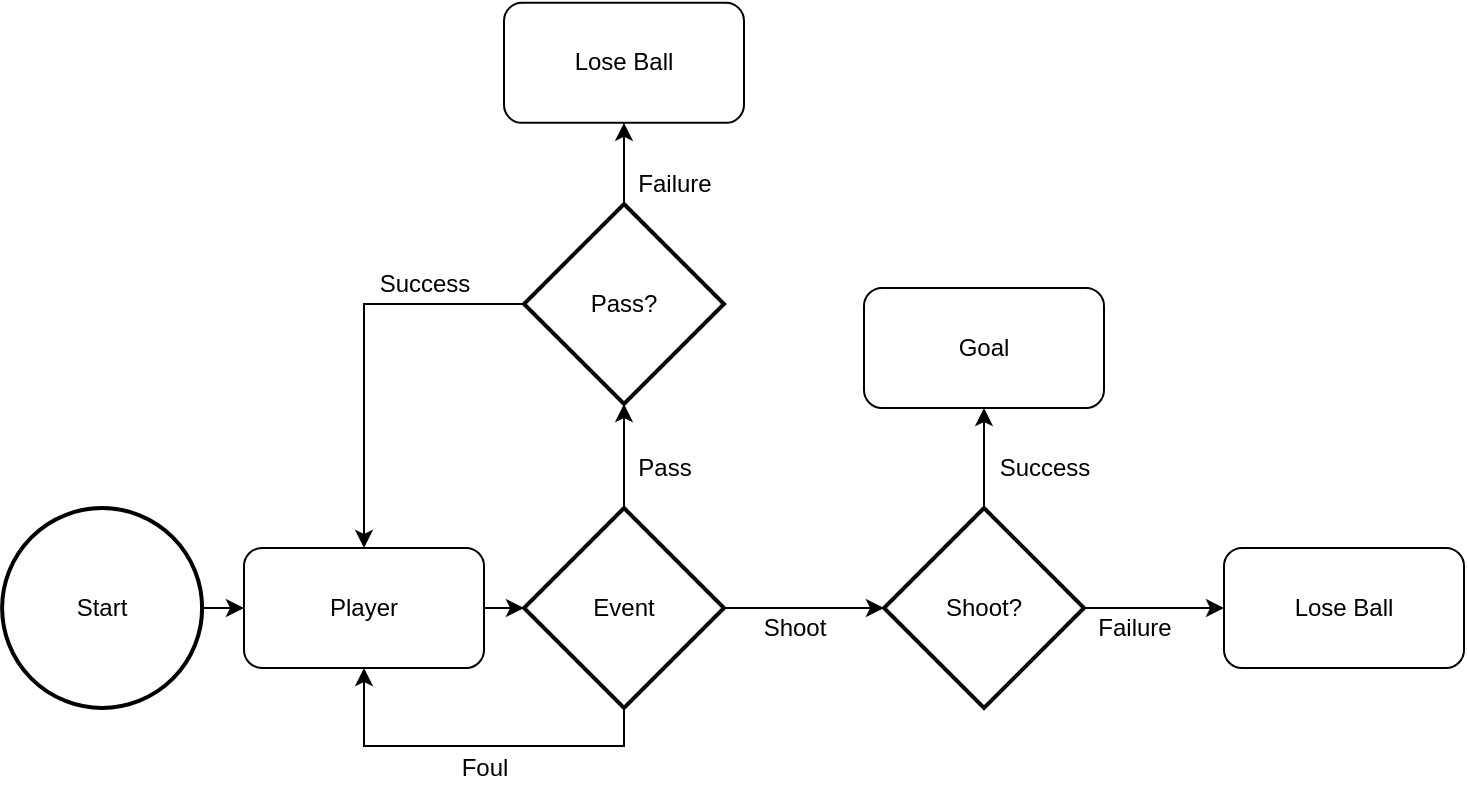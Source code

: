 <mxfile version="12.4.6" type="device"><diagram id="C5RBs43oDa-KdzZeNtuy" name="Page-1"><mxGraphModel dx="2067" dy="1782" grid="1" gridSize="10" guides="1" tooltips="1" connect="1" arrows="1" fold="1" page="1" pageScale="1" pageWidth="827" pageHeight="1169" math="0" shadow="0"><root><mxCell id="WIyWlLk6GJQsqaUBKTNV-0"/><mxCell id="WIyWlLk6GJQsqaUBKTNV-1" parent="WIyWlLk6GJQsqaUBKTNV-0"/><mxCell id="KOctAoSHE02IhSdlLTPY-3" value="" style="edgeStyle=orthogonalEdgeStyle;rounded=0;orthogonalLoop=1;jettySize=auto;html=1;" edge="1" parent="WIyWlLk6GJQsqaUBKTNV-1" source="KOctAoSHE02IhSdlLTPY-1" target="KOctAoSHE02IhSdlLTPY-5"><mxGeometry relative="1" as="geometry"><mxPoint x="179.06" y="270" as="targetPoint"/></mxGeometry></mxCell><mxCell id="KOctAoSHE02IhSdlLTPY-1" value="Start" style="strokeWidth=2;html=1;shape=mxgraph.flowchart.start_2;whiteSpace=wrap;" vertex="1" parent="WIyWlLk6GJQsqaUBKTNV-1"><mxGeometry x="-0.94" y="220" width="100" height="100" as="geometry"/></mxCell><mxCell id="KOctAoSHE02IhSdlLTPY-9" value="" style="edgeStyle=orthogonalEdgeStyle;rounded=0;orthogonalLoop=1;jettySize=auto;html=1;" edge="1" parent="WIyWlLk6GJQsqaUBKTNV-1" source="KOctAoSHE02IhSdlLTPY-5" target="KOctAoSHE02IhSdlLTPY-10"><mxGeometry relative="1" as="geometry"><mxPoint x="380.06" y="270" as="targetPoint"/></mxGeometry></mxCell><mxCell id="KOctAoSHE02IhSdlLTPY-5" value="&lt;div&gt;Player&lt;/div&gt;" style="rounded=1;whiteSpace=wrap;html=1;" vertex="1" parent="WIyWlLk6GJQsqaUBKTNV-1"><mxGeometry x="120" y="240" width="120" height="60" as="geometry"/></mxCell><mxCell id="KOctAoSHE02IhSdlLTPY-13" value="" style="edgeStyle=orthogonalEdgeStyle;rounded=0;orthogonalLoop=1;jettySize=auto;html=1;entryX=0.5;entryY=1;entryDx=0;entryDy=0;" edge="1" parent="WIyWlLk6GJQsqaUBKTNV-1" source="KOctAoSHE02IhSdlLTPY-10" target="KOctAoSHE02IhSdlLTPY-5"><mxGeometry relative="1" as="geometry"><mxPoint x="310" y="370" as="targetPoint"/><Array as="points"><mxPoint x="310" y="339"/><mxPoint x="180" y="339"/></Array></mxGeometry></mxCell><mxCell id="KOctAoSHE02IhSdlLTPY-15" value="" style="edgeStyle=orthogonalEdgeStyle;rounded=0;orthogonalLoop=1;jettySize=auto;html=1;" edge="1" parent="WIyWlLk6GJQsqaUBKTNV-1" source="KOctAoSHE02IhSdlLTPY-10" target="KOctAoSHE02IhSdlLTPY-14"><mxGeometry relative="1" as="geometry"/></mxCell><mxCell id="KOctAoSHE02IhSdlLTPY-17" value="" style="edgeStyle=orthogonalEdgeStyle;rounded=0;orthogonalLoop=1;jettySize=auto;html=1;" edge="1" parent="WIyWlLk6GJQsqaUBKTNV-1" source="KOctAoSHE02IhSdlLTPY-10" target="KOctAoSHE02IhSdlLTPY-16"><mxGeometry relative="1" as="geometry"/></mxCell><mxCell id="KOctAoSHE02IhSdlLTPY-10" value="Event" style="strokeWidth=2;html=1;shape=mxgraph.flowchart.decision;whiteSpace=wrap;" vertex="1" parent="WIyWlLk6GJQsqaUBKTNV-1"><mxGeometry x="260" y="220" width="100" height="100" as="geometry"/></mxCell><mxCell id="KOctAoSHE02IhSdlLTPY-22" value="" style="edgeStyle=orthogonalEdgeStyle;rounded=0;orthogonalLoop=1;jettySize=auto;html=1;entryX=0.5;entryY=0;entryDx=0;entryDy=0;" edge="1" parent="WIyWlLk6GJQsqaUBKTNV-1" source="KOctAoSHE02IhSdlLTPY-16" target="KOctAoSHE02IhSdlLTPY-5"><mxGeometry relative="1" as="geometry"><mxPoint x="240.143" y="-30" as="targetPoint"/></mxGeometry></mxCell><mxCell id="KOctAoSHE02IhSdlLTPY-24" value="" style="edgeStyle=orthogonalEdgeStyle;rounded=0;orthogonalLoop=1;jettySize=auto;html=1;" edge="1" parent="WIyWlLk6GJQsqaUBKTNV-1" source="KOctAoSHE02IhSdlLTPY-16" target="KOctAoSHE02IhSdlLTPY-27"><mxGeometry relative="1" as="geometry"><mxPoint x="380.143" y="-2" as="targetPoint"/><Array as="points"><mxPoint x="310" y="58"/><mxPoint x="310" y="58"/></Array></mxGeometry></mxCell><mxCell id="KOctAoSHE02IhSdlLTPY-16" value="Pass?" style="strokeWidth=2;html=1;shape=mxgraph.flowchart.decision;whiteSpace=wrap;" vertex="1" parent="WIyWlLk6GJQsqaUBKTNV-1"><mxGeometry x="260" y="68" width="100" height="100" as="geometry"/></mxCell><mxCell id="KOctAoSHE02IhSdlLTPY-30" value="" style="edgeStyle=orthogonalEdgeStyle;rounded=0;orthogonalLoop=1;jettySize=auto;html=1;" edge="1" parent="WIyWlLk6GJQsqaUBKTNV-1" source="KOctAoSHE02IhSdlLTPY-14" target="KOctAoSHE02IhSdlLTPY-28"><mxGeometry relative="1" as="geometry"/></mxCell><mxCell id="KOctAoSHE02IhSdlLTPY-31" value="" style="edgeStyle=orthogonalEdgeStyle;rounded=0;orthogonalLoop=1;jettySize=auto;html=1;" edge="1" parent="WIyWlLk6GJQsqaUBKTNV-1" source="KOctAoSHE02IhSdlLTPY-14" target="KOctAoSHE02IhSdlLTPY-29"><mxGeometry relative="1" as="geometry"/></mxCell><mxCell id="KOctAoSHE02IhSdlLTPY-14" value="&lt;div&gt;Shoot?&lt;/div&gt;" style="strokeWidth=2;html=1;shape=mxgraph.flowchart.decision;whiteSpace=wrap;" vertex="1" parent="WIyWlLk6GJQsqaUBKTNV-1"><mxGeometry x="440" y="220" width="100" height="100" as="geometry"/></mxCell><mxCell id="KOctAoSHE02IhSdlLTPY-18" value="Pass" style="text;html=1;align=center;verticalAlign=middle;resizable=0;points=[];autosize=1;" vertex="1" parent="WIyWlLk6GJQsqaUBKTNV-1"><mxGeometry x="310" y="190" width="40" height="20" as="geometry"/></mxCell><mxCell id="KOctAoSHE02IhSdlLTPY-19" value="Shoot" style="text;html=1;align=center;verticalAlign=middle;resizable=0;points=[];autosize=1;" vertex="1" parent="WIyWlLk6GJQsqaUBKTNV-1"><mxGeometry x="370" y="270" width="50" height="20" as="geometry"/></mxCell><mxCell id="KOctAoSHE02IhSdlLTPY-20" value="Foul" style="text;html=1;align=center;verticalAlign=middle;resizable=0;points=[];autosize=1;" vertex="1" parent="WIyWlLk6GJQsqaUBKTNV-1"><mxGeometry x="220" y="340" width="40" height="20" as="geometry"/></mxCell><mxCell id="KOctAoSHE02IhSdlLTPY-25" value="Success" style="text;html=1;align=center;verticalAlign=middle;resizable=0;points=[];autosize=1;" vertex="1" parent="WIyWlLk6GJQsqaUBKTNV-1"><mxGeometry x="180" y="98" width="60" height="20" as="geometry"/></mxCell><mxCell id="KOctAoSHE02IhSdlLTPY-26" value="Failure" style="text;html=1;align=center;verticalAlign=middle;resizable=0;points=[];autosize=1;" vertex="1" parent="WIyWlLk6GJQsqaUBKTNV-1"><mxGeometry x="310" y="48" width="50" height="20" as="geometry"/></mxCell><mxCell id="KOctAoSHE02IhSdlLTPY-27" value="Lose Ball" style="rounded=1;whiteSpace=wrap;html=1;" vertex="1" parent="WIyWlLk6GJQsqaUBKTNV-1"><mxGeometry x="250" y="-32.57" width="120" height="60" as="geometry"/></mxCell><mxCell id="KOctAoSHE02IhSdlLTPY-28" value="Goal" style="rounded=1;whiteSpace=wrap;html=1;" vertex="1" parent="WIyWlLk6GJQsqaUBKTNV-1"><mxGeometry x="430" y="110" width="120" height="60" as="geometry"/></mxCell><mxCell id="KOctAoSHE02IhSdlLTPY-29" value="Lose Ball" style="rounded=1;whiteSpace=wrap;html=1;" vertex="1" parent="WIyWlLk6GJQsqaUBKTNV-1"><mxGeometry x="610" y="240" width="120" height="60" as="geometry"/></mxCell><mxCell id="KOctAoSHE02IhSdlLTPY-32" value="Success" style="text;html=1;align=center;verticalAlign=middle;resizable=0;points=[];autosize=1;" vertex="1" parent="WIyWlLk6GJQsqaUBKTNV-1"><mxGeometry x="490" y="190" width="60" height="20" as="geometry"/></mxCell><mxCell id="KOctAoSHE02IhSdlLTPY-33" value="Failure" style="text;html=1;align=center;verticalAlign=middle;resizable=0;points=[];autosize=1;" vertex="1" parent="WIyWlLk6GJQsqaUBKTNV-1"><mxGeometry x="540" y="270" width="50" height="20" as="geometry"/></mxCell></root></mxGraphModel></diagram></mxfile>